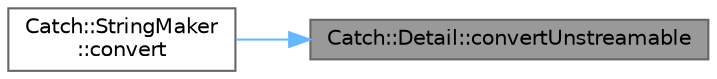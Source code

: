 digraph "Catch::Detail::convertUnstreamable"
{
 // LATEX_PDF_SIZE
  bgcolor="transparent";
  edge [fontname=Helvetica,fontsize=10,labelfontname=Helvetica,labelfontsize=10];
  node [fontname=Helvetica,fontsize=10,shape=box,height=0.2,width=0.4];
  rankdir="RL";
  Node1 [id="Node000001",label="Catch::Detail::convertUnstreamable",height=0.2,width=0.4,color="gray40", fillcolor="grey60", style="filled", fontcolor="black",tooltip=" "];
  Node1 -> Node2 [id="edge3_Node000001_Node000002",dir="back",color="steelblue1",style="solid",tooltip=" "];
  Node2 [id="Node000002",label="Catch::StringMaker\l::convert",height=0.2,width=0.4,color="grey40", fillcolor="white", style="filled",URL="$struct_catch_1_1_string_maker.html#ac23f621d0bed26c4a511d4f5c37abb91",tooltip=" "];
}

